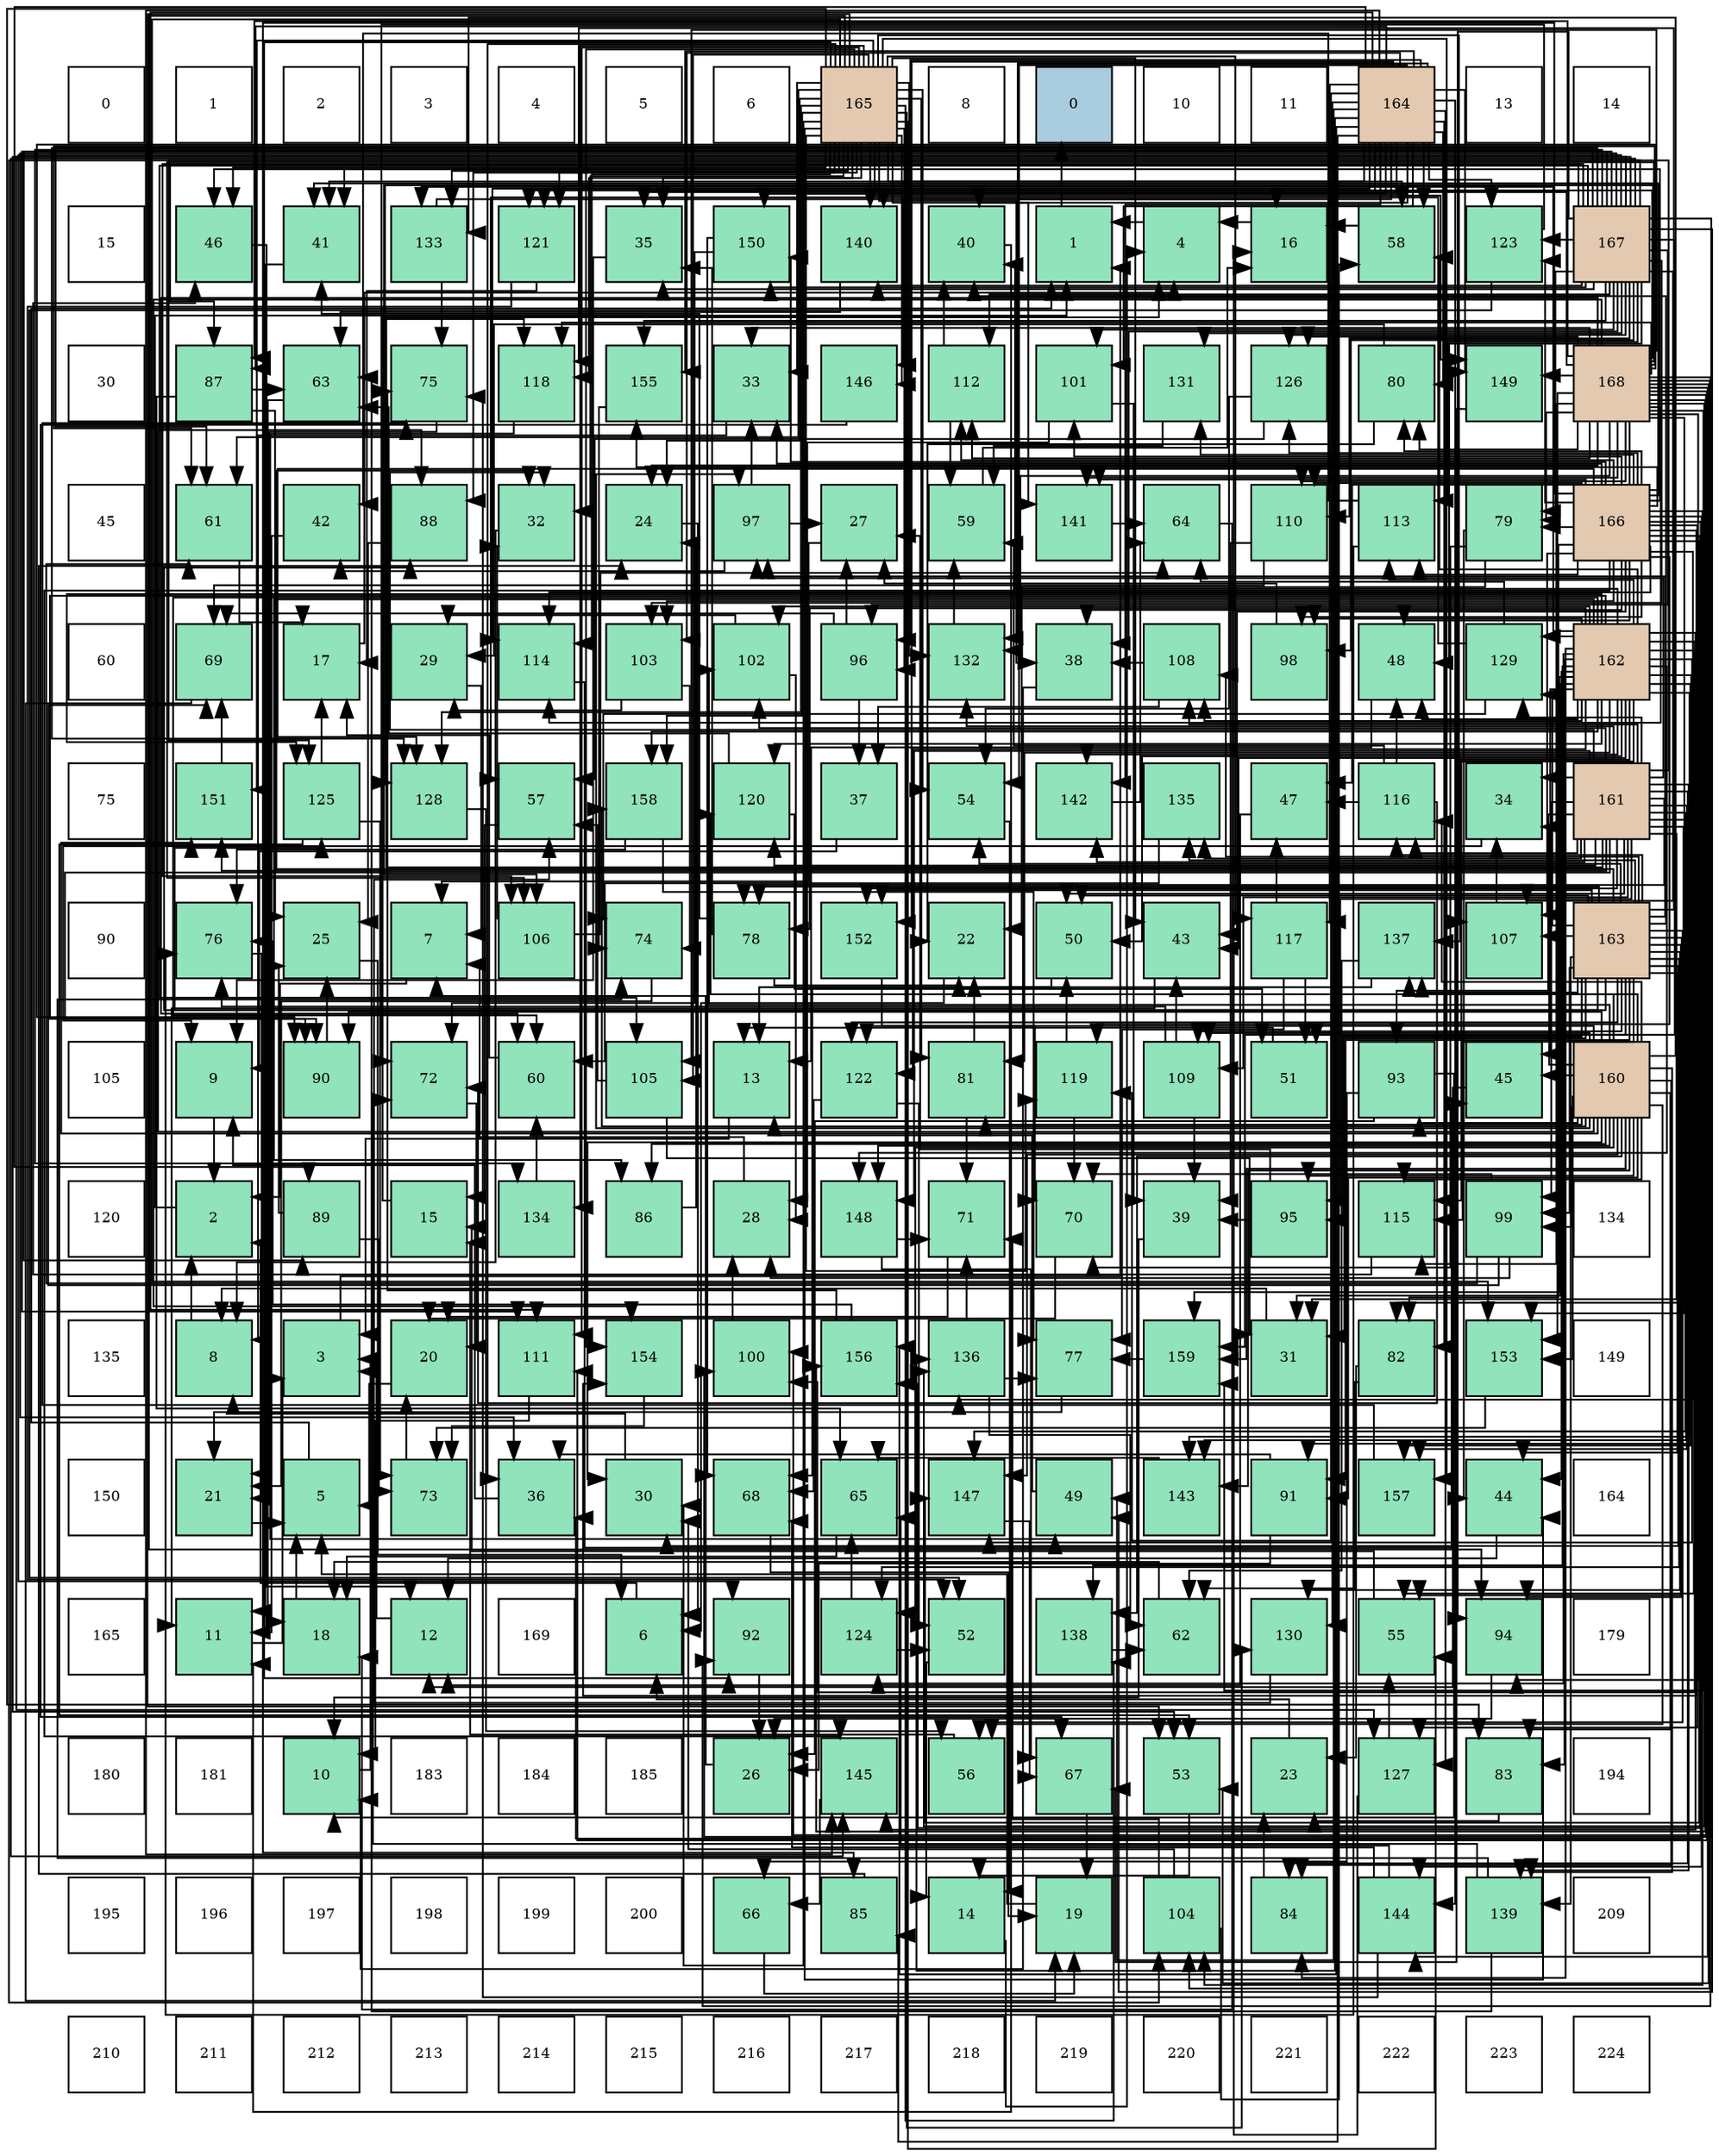 digraph layout{
 rankdir=TB;
 splines=ortho;
 node [style=filled shape=square fixedsize=true width=0.6];
0[label="0", fontsize=8, fillcolor="#ffffff"];
1[label="1", fontsize=8, fillcolor="#ffffff"];
2[label="2", fontsize=8, fillcolor="#ffffff"];
3[label="3", fontsize=8, fillcolor="#ffffff"];
4[label="4", fontsize=8, fillcolor="#ffffff"];
5[label="5", fontsize=8, fillcolor="#ffffff"];
6[label="6", fontsize=8, fillcolor="#ffffff"];
7[label="165", fontsize=8, fillcolor="#e3c9af"];
8[label="8", fontsize=8, fillcolor="#ffffff"];
9[label="0", fontsize=8, fillcolor="#a9ccde"];
10[label="10", fontsize=8, fillcolor="#ffffff"];
11[label="11", fontsize=8, fillcolor="#ffffff"];
12[label="164", fontsize=8, fillcolor="#e3c9af"];
13[label="13", fontsize=8, fillcolor="#ffffff"];
14[label="14", fontsize=8, fillcolor="#ffffff"];
15[label="15", fontsize=8, fillcolor="#ffffff"];
16[label="46", fontsize=8, fillcolor="#91e3bb"];
17[label="41", fontsize=8, fillcolor="#91e3bb"];
18[label="133", fontsize=8, fillcolor="#91e3bb"];
19[label="121", fontsize=8, fillcolor="#91e3bb"];
20[label="35", fontsize=8, fillcolor="#91e3bb"];
21[label="150", fontsize=8, fillcolor="#91e3bb"];
22[label="140", fontsize=8, fillcolor="#91e3bb"];
23[label="40", fontsize=8, fillcolor="#91e3bb"];
24[label="1", fontsize=8, fillcolor="#91e3bb"];
25[label="4", fontsize=8, fillcolor="#91e3bb"];
26[label="16", fontsize=8, fillcolor="#91e3bb"];
27[label="58", fontsize=8, fillcolor="#91e3bb"];
28[label="123", fontsize=8, fillcolor="#91e3bb"];
29[label="167", fontsize=8, fillcolor="#e3c9af"];
30[label="30", fontsize=8, fillcolor="#ffffff"];
31[label="87", fontsize=8, fillcolor="#91e3bb"];
32[label="63", fontsize=8, fillcolor="#91e3bb"];
33[label="75", fontsize=8, fillcolor="#91e3bb"];
34[label="118", fontsize=8, fillcolor="#91e3bb"];
35[label="155", fontsize=8, fillcolor="#91e3bb"];
36[label="33", fontsize=8, fillcolor="#91e3bb"];
37[label="146", fontsize=8, fillcolor="#91e3bb"];
38[label="112", fontsize=8, fillcolor="#91e3bb"];
39[label="101", fontsize=8, fillcolor="#91e3bb"];
40[label="131", fontsize=8, fillcolor="#91e3bb"];
41[label="126", fontsize=8, fillcolor="#91e3bb"];
42[label="80", fontsize=8, fillcolor="#91e3bb"];
43[label="149", fontsize=8, fillcolor="#91e3bb"];
44[label="168", fontsize=8, fillcolor="#e3c9af"];
45[label="45", fontsize=8, fillcolor="#ffffff"];
46[label="61", fontsize=8, fillcolor="#91e3bb"];
47[label="42", fontsize=8, fillcolor="#91e3bb"];
48[label="88", fontsize=8, fillcolor="#91e3bb"];
49[label="32", fontsize=8, fillcolor="#91e3bb"];
50[label="24", fontsize=8, fillcolor="#91e3bb"];
51[label="97", fontsize=8, fillcolor="#91e3bb"];
52[label="27", fontsize=8, fillcolor="#91e3bb"];
53[label="59", fontsize=8, fillcolor="#91e3bb"];
54[label="141", fontsize=8, fillcolor="#91e3bb"];
55[label="64", fontsize=8, fillcolor="#91e3bb"];
56[label="110", fontsize=8, fillcolor="#91e3bb"];
57[label="113", fontsize=8, fillcolor="#91e3bb"];
58[label="79", fontsize=8, fillcolor="#91e3bb"];
59[label="166", fontsize=8, fillcolor="#e3c9af"];
60[label="60", fontsize=8, fillcolor="#ffffff"];
61[label="69", fontsize=8, fillcolor="#91e3bb"];
62[label="17", fontsize=8, fillcolor="#91e3bb"];
63[label="29", fontsize=8, fillcolor="#91e3bb"];
64[label="114", fontsize=8, fillcolor="#91e3bb"];
65[label="103", fontsize=8, fillcolor="#91e3bb"];
66[label="102", fontsize=8, fillcolor="#91e3bb"];
67[label="96", fontsize=8, fillcolor="#91e3bb"];
68[label="132", fontsize=8, fillcolor="#91e3bb"];
69[label="38", fontsize=8, fillcolor="#91e3bb"];
70[label="108", fontsize=8, fillcolor="#91e3bb"];
71[label="98", fontsize=8, fillcolor="#91e3bb"];
72[label="48", fontsize=8, fillcolor="#91e3bb"];
73[label="129", fontsize=8, fillcolor="#91e3bb"];
74[label="162", fontsize=8, fillcolor="#e3c9af"];
75[label="75", fontsize=8, fillcolor="#ffffff"];
76[label="151", fontsize=8, fillcolor="#91e3bb"];
77[label="125", fontsize=8, fillcolor="#91e3bb"];
78[label="128", fontsize=8, fillcolor="#91e3bb"];
79[label="57", fontsize=8, fillcolor="#91e3bb"];
80[label="158", fontsize=8, fillcolor="#91e3bb"];
81[label="120", fontsize=8, fillcolor="#91e3bb"];
82[label="37", fontsize=8, fillcolor="#91e3bb"];
83[label="54", fontsize=8, fillcolor="#91e3bb"];
84[label="142", fontsize=8, fillcolor="#91e3bb"];
85[label="135", fontsize=8, fillcolor="#91e3bb"];
86[label="47", fontsize=8, fillcolor="#91e3bb"];
87[label="116", fontsize=8, fillcolor="#91e3bb"];
88[label="34", fontsize=8, fillcolor="#91e3bb"];
89[label="161", fontsize=8, fillcolor="#e3c9af"];
90[label="90", fontsize=8, fillcolor="#ffffff"];
91[label="76", fontsize=8, fillcolor="#91e3bb"];
92[label="25", fontsize=8, fillcolor="#91e3bb"];
93[label="7", fontsize=8, fillcolor="#91e3bb"];
94[label="106", fontsize=8, fillcolor="#91e3bb"];
95[label="74", fontsize=8, fillcolor="#91e3bb"];
96[label="78", fontsize=8, fillcolor="#91e3bb"];
97[label="152", fontsize=8, fillcolor="#91e3bb"];
98[label="22", fontsize=8, fillcolor="#91e3bb"];
99[label="50", fontsize=8, fillcolor="#91e3bb"];
100[label="43", fontsize=8, fillcolor="#91e3bb"];
101[label="117", fontsize=8, fillcolor="#91e3bb"];
102[label="137", fontsize=8, fillcolor="#91e3bb"];
103[label="107", fontsize=8, fillcolor="#91e3bb"];
104[label="163", fontsize=8, fillcolor="#e3c9af"];
105[label="105", fontsize=8, fillcolor="#ffffff"];
106[label="9", fontsize=8, fillcolor="#91e3bb"];
107[label="90", fontsize=8, fillcolor="#91e3bb"];
108[label="72", fontsize=8, fillcolor="#91e3bb"];
109[label="60", fontsize=8, fillcolor="#91e3bb"];
110[label="105", fontsize=8, fillcolor="#91e3bb"];
111[label="13", fontsize=8, fillcolor="#91e3bb"];
112[label="122", fontsize=8, fillcolor="#91e3bb"];
113[label="81", fontsize=8, fillcolor="#91e3bb"];
114[label="119", fontsize=8, fillcolor="#91e3bb"];
115[label="109", fontsize=8, fillcolor="#91e3bb"];
116[label="51", fontsize=8, fillcolor="#91e3bb"];
117[label="93", fontsize=8, fillcolor="#91e3bb"];
118[label="45", fontsize=8, fillcolor="#91e3bb"];
119[label="160", fontsize=8, fillcolor="#e3c9af"];
120[label="120", fontsize=8, fillcolor="#ffffff"];
121[label="2", fontsize=8, fillcolor="#91e3bb"];
122[label="89", fontsize=8, fillcolor="#91e3bb"];
123[label="15", fontsize=8, fillcolor="#91e3bb"];
124[label="134", fontsize=8, fillcolor="#91e3bb"];
125[label="86", fontsize=8, fillcolor="#91e3bb"];
126[label="28", fontsize=8, fillcolor="#91e3bb"];
127[label="148", fontsize=8, fillcolor="#91e3bb"];
128[label="71", fontsize=8, fillcolor="#91e3bb"];
129[label="70", fontsize=8, fillcolor="#91e3bb"];
130[label="39", fontsize=8, fillcolor="#91e3bb"];
131[label="95", fontsize=8, fillcolor="#91e3bb"];
132[label="115", fontsize=8, fillcolor="#91e3bb"];
133[label="99", fontsize=8, fillcolor="#91e3bb"];
134[label="134", fontsize=8, fillcolor="#ffffff"];
135[label="135", fontsize=8, fillcolor="#ffffff"];
136[label="8", fontsize=8, fillcolor="#91e3bb"];
137[label="3", fontsize=8, fillcolor="#91e3bb"];
138[label="20", fontsize=8, fillcolor="#91e3bb"];
139[label="111", fontsize=8, fillcolor="#91e3bb"];
140[label="154", fontsize=8, fillcolor="#91e3bb"];
141[label="100", fontsize=8, fillcolor="#91e3bb"];
142[label="156", fontsize=8, fillcolor="#91e3bb"];
143[label="136", fontsize=8, fillcolor="#91e3bb"];
144[label="77", fontsize=8, fillcolor="#91e3bb"];
145[label="159", fontsize=8, fillcolor="#91e3bb"];
146[label="31", fontsize=8, fillcolor="#91e3bb"];
147[label="82", fontsize=8, fillcolor="#91e3bb"];
148[label="153", fontsize=8, fillcolor="#91e3bb"];
149[label="149", fontsize=8, fillcolor="#ffffff"];
150[label="150", fontsize=8, fillcolor="#ffffff"];
151[label="21", fontsize=8, fillcolor="#91e3bb"];
152[label="5", fontsize=8, fillcolor="#91e3bb"];
153[label="73", fontsize=8, fillcolor="#91e3bb"];
154[label="36", fontsize=8, fillcolor="#91e3bb"];
155[label="30", fontsize=8, fillcolor="#91e3bb"];
156[label="68", fontsize=8, fillcolor="#91e3bb"];
157[label="65", fontsize=8, fillcolor="#91e3bb"];
158[label="147", fontsize=8, fillcolor="#91e3bb"];
159[label="49", fontsize=8, fillcolor="#91e3bb"];
160[label="143", fontsize=8, fillcolor="#91e3bb"];
161[label="91", fontsize=8, fillcolor="#91e3bb"];
162[label="157", fontsize=8, fillcolor="#91e3bb"];
163[label="44", fontsize=8, fillcolor="#91e3bb"];
164[label="164", fontsize=8, fillcolor="#ffffff"];
165[label="165", fontsize=8, fillcolor="#ffffff"];
166[label="11", fontsize=8, fillcolor="#91e3bb"];
167[label="18", fontsize=8, fillcolor="#91e3bb"];
168[label="12", fontsize=8, fillcolor="#91e3bb"];
169[label="169", fontsize=8, fillcolor="#ffffff"];
170[label="6", fontsize=8, fillcolor="#91e3bb"];
171[label="92", fontsize=8, fillcolor="#91e3bb"];
172[label="124", fontsize=8, fillcolor="#91e3bb"];
173[label="52", fontsize=8, fillcolor="#91e3bb"];
174[label="138", fontsize=8, fillcolor="#91e3bb"];
175[label="62", fontsize=8, fillcolor="#91e3bb"];
176[label="130", fontsize=8, fillcolor="#91e3bb"];
177[label="55", fontsize=8, fillcolor="#91e3bb"];
178[label="94", fontsize=8, fillcolor="#91e3bb"];
179[label="179", fontsize=8, fillcolor="#ffffff"];
180[label="180", fontsize=8, fillcolor="#ffffff"];
181[label="181", fontsize=8, fillcolor="#ffffff"];
182[label="10", fontsize=8, fillcolor="#91e3bb"];
183[label="183", fontsize=8, fillcolor="#ffffff"];
184[label="184", fontsize=8, fillcolor="#ffffff"];
185[label="185", fontsize=8, fillcolor="#ffffff"];
186[label="26", fontsize=8, fillcolor="#91e3bb"];
187[label="145", fontsize=8, fillcolor="#91e3bb"];
188[label="56", fontsize=8, fillcolor="#91e3bb"];
189[label="67", fontsize=8, fillcolor="#91e3bb"];
190[label="53", fontsize=8, fillcolor="#91e3bb"];
191[label="23", fontsize=8, fillcolor="#91e3bb"];
192[label="127", fontsize=8, fillcolor="#91e3bb"];
193[label="83", fontsize=8, fillcolor="#91e3bb"];
194[label="194", fontsize=8, fillcolor="#ffffff"];
195[label="195", fontsize=8, fillcolor="#ffffff"];
196[label="196", fontsize=8, fillcolor="#ffffff"];
197[label="197", fontsize=8, fillcolor="#ffffff"];
198[label="198", fontsize=8, fillcolor="#ffffff"];
199[label="199", fontsize=8, fillcolor="#ffffff"];
200[label="200", fontsize=8, fillcolor="#ffffff"];
201[label="66", fontsize=8, fillcolor="#91e3bb"];
202[label="85", fontsize=8, fillcolor="#91e3bb"];
203[label="14", fontsize=8, fillcolor="#91e3bb"];
204[label="19", fontsize=8, fillcolor="#91e3bb"];
205[label="104", fontsize=8, fillcolor="#91e3bb"];
206[label="84", fontsize=8, fillcolor="#91e3bb"];
207[label="144", fontsize=8, fillcolor="#91e3bb"];
208[label="139", fontsize=8, fillcolor="#91e3bb"];
209[label="209", fontsize=8, fillcolor="#ffffff"];
210[label="210", fontsize=8, fillcolor="#ffffff"];
211[label="211", fontsize=8, fillcolor="#ffffff"];
212[label="212", fontsize=8, fillcolor="#ffffff"];
213[label="213", fontsize=8, fillcolor="#ffffff"];
214[label="214", fontsize=8, fillcolor="#ffffff"];
215[label="215", fontsize=8, fillcolor="#ffffff"];
216[label="216", fontsize=8, fillcolor="#ffffff"];
217[label="217", fontsize=8, fillcolor="#ffffff"];
218[label="218", fontsize=8, fillcolor="#ffffff"];
219[label="219", fontsize=8, fillcolor="#ffffff"];
220[label="220", fontsize=8, fillcolor="#ffffff"];
221[label="221", fontsize=8, fillcolor="#ffffff"];
222[label="222", fontsize=8, fillcolor="#ffffff"];
223[label="223", fontsize=8, fillcolor="#ffffff"];
224[label="224", fontsize=8, fillcolor="#ffffff"];
edge [constraint=false, style=vis];24 -> 9;
121 -> 24;
137 -> 24;
25 -> 24;
152 -> 24;
170 -> 121;
93 -> 121;
136 -> 121;
106 -> 121;
182 -> 137;
166 -> 137;
168 -> 137;
111 -> 137;
203 -> 25;
123 -> 25;
26 -> 25;
62 -> 25;
167 -> 152;
204 -> 152;
138 -> 152;
151 -> 152;
98 -> 170;
191 -> 170;
50 -> 170;
92 -> 170;
186 -> 93;
52 -> 93;
126 -> 93;
63 -> 93;
155 -> 136;
146 -> 136;
49 -> 136;
36 -> 136;
88 -> 106;
20 -> 106;
154 -> 106;
82 -> 106;
69 -> 182;
130 -> 182;
23 -> 166;
17 -> 166;
47 -> 166;
100 -> 166;
163 -> 168;
118 -> 168;
16 -> 168;
86 -> 168;
72 -> 111;
159 -> 111;
99 -> 111;
116 -> 111;
173 -> 203;
190 -> 203;
83 -> 203;
177 -> 123;
188 -> 123;
79 -> 123;
27 -> 26;
53 -> 26;
109 -> 62;
46 -> 62;
175 -> 167;
32 -> 167;
55 -> 167;
157 -> 167;
201 -> 204;
189 -> 204;
156 -> 204;
61 -> 204;
129 -> 138;
128 -> 138;
108 -> 138;
153 -> 138;
95 -> 151;
33 -> 151;
91 -> 151;
144 -> 151;
96 -> 98;
96 -> 20;
96 -> 17;
58 -> 98;
58 -> 163;
58 -> 129;
42 -> 98;
42 -> 63;
113 -> 98;
113 -> 128;
147 -> 191;
147 -> 175;
193 -> 191;
206 -> 191;
202 -> 50;
125 -> 50;
31 -> 92;
31 -> 32;
31 -> 157;
48 -> 92;
122 -> 92;
122 -> 153;
107 -> 92;
161 -> 186;
161 -> 154;
171 -> 186;
117 -> 182;
117 -> 186;
117 -> 201;
178 -> 186;
131 -> 52;
131 -> 130;
67 -> 52;
67 -> 82;
67 -> 61;
51 -> 52;
51 -> 36;
51 -> 47;
71 -> 52;
133 -> 126;
133 -> 46;
133 -> 61;
133 -> 129;
141 -> 126;
39 -> 126;
39 -> 130;
66 -> 126;
66 -> 63;
65 -> 63;
65 -> 95;
205 -> 155;
205 -> 27;
205 -> 128;
110 -> 146;
110 -> 79;
94 -> 49;
94 -> 55;
103 -> 88;
70 -> 82;
70 -> 69;
115 -> 130;
115 -> 100;
115 -> 91;
56 -> 130;
56 -> 61;
139 -> 182;
38 -> 23;
38 -> 53;
57 -> 47;
57 -> 91;
64 -> 118;
132 -> 16;
87 -> 86;
87 -> 72;
87 -> 53;
87 -> 108;
101 -> 86;
101 -> 116;
101 -> 144;
34 -> 159;
114 -> 99;
114 -> 129;
81 -> 116;
81 -> 32;
19 -> 62;
19 -> 173;
112 -> 173;
112 -> 156;
28 -> 173;
28 -> 108;
172 -> 173;
172 -> 157;
77 -> 62;
77 -> 190;
77 -> 153;
41 -> 83;
41 -> 79;
192 -> 26;
192 -> 177;
78 -> 188;
73 -> 79;
73 -> 55;
73 -> 95;
176 -> 79;
40 -> 53;
68 -> 53;
18 -> 26;
18 -> 33;
124 -> 109;
85 -> 109;
143 -> 175;
143 -> 128;
143 -> 144;
102 -> 175;
102 -> 156;
174 -> 175;
208 -> 32;
208 -> 108;
208 -> 95;
22 -> 32;
54 -> 55;
84 -> 55;
160 -> 157;
207 -> 157;
207 -> 156;
207 -> 33;
187 -> 201;
37 -> 189;
158 -> 189;
127 -> 189;
127 -> 128;
43 -> 189;
21 -> 156;
21 -> 108;
76 -> 61;
97 -> 129;
148 -> 153;
140 -> 153;
35 -> 95;
142 -> 33;
142 -> 91;
162 -> 33;
80 -> 91;
80 -> 144;
145 -> 144;
119 -> 155;
119 -> 88;
119 -> 118;
119 -> 188;
119 -> 113;
119 -> 193;
119 -> 206;
119 -> 125;
119 -> 48;
119 -> 107;
119 -> 161;
119 -> 117;
119 -> 131;
119 -> 51;
119 -> 133;
119 -> 66;
119 -> 115;
119 -> 132;
119 -> 87;
119 -> 81;
119 -> 112;
119 -> 172;
119 -> 18;
119 -> 102;
119 -> 174;
119 -> 208;
119 -> 160;
119 -> 158;
119 -> 127;
119 -> 76;
119 -> 148;
119 -> 80;
119 -> 145;
89 -> 146;
89 -> 49;
89 -> 88;
89 -> 99;
89 -> 96;
89 -> 206;
89 -> 107;
89 -> 117;
89 -> 131;
89 -> 51;
89 -> 133;
89 -> 66;
89 -> 70;
89 -> 115;
89 -> 87;
89 -> 34;
89 -> 81;
89 -> 77;
89 -> 73;
89 -> 68;
89 -> 85;
89 -> 208;
89 -> 84;
89 -> 160;
89 -> 158;
89 -> 127;
89 -> 76;
89 -> 97;
89 -> 148;
89 -> 162;
74 -> 146;
74 -> 23;
74 -> 100;
74 -> 163;
74 -> 118;
74 -> 72;
74 -> 99;
74 -> 177;
74 -> 27;
74 -> 109;
74 -> 96;
74 -> 113;
74 -> 193;
74 -> 206;
74 -> 125;
74 -> 107;
74 -> 161;
74 -> 71;
74 -> 141;
74 -> 66;
74 -> 70;
74 -> 57;
74 -> 132;
74 -> 81;
74 -> 112;
74 -> 172;
74 -> 77;
74 -> 73;
74 -> 18;
74 -> 102;
74 -> 174;
74 -> 84;
74 -> 160;
74 -> 187;
74 -> 158;
74 -> 127;
74 -> 162;
74 -> 80;
74 -> 145;
104 -> 155;
104 -> 146;
104 -> 49;
104 -> 23;
104 -> 163;
104 -> 99;
104 -> 83;
104 -> 177;
104 -> 188;
104 -> 96;
104 -> 48;
104 -> 161;
104 -> 178;
104 -> 131;
104 -> 51;
104 -> 133;
104 -> 103;
104 -> 70;
104 -> 115;
104 -> 132;
104 -> 87;
104 -> 34;
104 -> 112;
104 -> 172;
104 -> 77;
104 -> 73;
104 -> 176;
104 -> 85;
104 -> 102;
104 -> 208;
104 -> 97;
104 -> 145;
12 -> 23;
12 -> 17;
12 -> 159;
12 -> 83;
12 -> 27;
12 -> 42;
12 -> 147;
12 -> 202;
12 -> 31;
12 -> 122;
12 -> 67;
12 -> 39;
12 -> 65;
12 -> 139;
12 -> 64;
12 -> 101;
12 -> 114;
12 -> 19;
12 -> 28;
12 -> 192;
12 -> 176;
12 -> 68;
12 -> 143;
12 -> 22;
12 -> 84;
12 -> 207;
12 -> 187;
12 -> 37;
12 -> 43;
12 -> 21;
12 -> 97;
12 -> 35;
12 -> 142;
7 -> 50;
7 -> 155;
7 -> 49;
7 -> 36;
7 -> 20;
7 -> 154;
7 -> 69;
7 -> 17;
7 -> 100;
7 -> 163;
7 -> 16;
7 -> 190;
7 -> 83;
7 -> 177;
7 -> 27;
7 -> 46;
7 -> 113;
7 -> 193;
7 -> 48;
7 -> 171;
7 -> 178;
7 -> 67;
7 -> 110;
7 -> 103;
7 -> 139;
7 -> 64;
7 -> 101;
7 -> 34;
7 -> 114;
7 -> 19;
7 -> 78;
7 -> 176;
7 -> 68;
7 -> 18;
7 -> 124;
7 -> 174;
7 -> 22;
7 -> 54;
7 -> 37;
7 -> 43;
7 -> 76;
7 -> 148;
7 -> 140;
7 -> 162;
7 -> 80;
59 -> 36;
59 -> 154;
59 -> 69;
59 -> 17;
59 -> 100;
59 -> 16;
59 -> 72;
59 -> 58;
59 -> 42;
59 -> 147;
59 -> 202;
59 -> 71;
59 -> 39;
59 -> 65;
59 -> 205;
59 -> 94;
59 -> 103;
59 -> 56;
59 -> 38;
59 -> 57;
59 -> 64;
59 -> 114;
59 -> 28;
59 -> 41;
59 -> 192;
59 -> 78;
59 -> 40;
59 -> 143;
59 -> 54;
59 -> 207;
59 -> 187;
59 -> 158;
59 -> 21;
59 -> 140;
59 -> 35;
59 -> 142;
29 -> 20;
29 -> 154;
29 -> 69;
29 -> 72;
29 -> 159;
29 -> 116;
29 -> 190;
29 -> 46;
29 -> 58;
29 -> 31;
29 -> 122;
29 -> 171;
29 -> 178;
29 -> 67;
29 -> 71;
29 -> 141;
29 -> 39;
29 -> 65;
29 -> 205;
29 -> 110;
29 -> 94;
29 -> 103;
29 -> 56;
29 -> 139;
29 -> 38;
29 -> 57;
29 -> 28;
29 -> 41;
29 -> 192;
29 -> 78;
29 -> 40;
29 -> 124;
29 -> 22;
29 -> 187;
29 -> 21;
29 -> 35;
44 -> 50;
44 -> 36;
44 -> 20;
44 -> 86;
44 -> 190;
44 -> 109;
44 -> 46;
44 -> 58;
44 -> 42;
44 -> 147;
44 -> 31;
44 -> 107;
44 -> 171;
44 -> 178;
44 -> 141;
44 -> 205;
44 -> 110;
44 -> 94;
44 -> 56;
44 -> 139;
44 -> 38;
44 -> 64;
44 -> 132;
44 -> 34;
44 -> 19;
44 -> 41;
44 -> 78;
44 -> 68;
44 -> 143;
44 -> 54;
44 -> 207;
44 -> 43;
44 -> 148;
44 -> 140;
44 -> 142;
44 -> 145;
edge [constraint=true, style=invis];
0 -> 15 -> 30 -> 45 -> 60 -> 75 -> 90 -> 105 -> 120 -> 135 -> 150 -> 165 -> 180 -> 195 -> 210;
1 -> 16 -> 31 -> 46 -> 61 -> 76 -> 91 -> 106 -> 121 -> 136 -> 151 -> 166 -> 181 -> 196 -> 211;
2 -> 17 -> 32 -> 47 -> 62 -> 77 -> 92 -> 107 -> 122 -> 137 -> 152 -> 167 -> 182 -> 197 -> 212;
3 -> 18 -> 33 -> 48 -> 63 -> 78 -> 93 -> 108 -> 123 -> 138 -> 153 -> 168 -> 183 -> 198 -> 213;
4 -> 19 -> 34 -> 49 -> 64 -> 79 -> 94 -> 109 -> 124 -> 139 -> 154 -> 169 -> 184 -> 199 -> 214;
5 -> 20 -> 35 -> 50 -> 65 -> 80 -> 95 -> 110 -> 125 -> 140 -> 155 -> 170 -> 185 -> 200 -> 215;
6 -> 21 -> 36 -> 51 -> 66 -> 81 -> 96 -> 111 -> 126 -> 141 -> 156 -> 171 -> 186 -> 201 -> 216;
7 -> 22 -> 37 -> 52 -> 67 -> 82 -> 97 -> 112 -> 127 -> 142 -> 157 -> 172 -> 187 -> 202 -> 217;
8 -> 23 -> 38 -> 53 -> 68 -> 83 -> 98 -> 113 -> 128 -> 143 -> 158 -> 173 -> 188 -> 203 -> 218;
9 -> 24 -> 39 -> 54 -> 69 -> 84 -> 99 -> 114 -> 129 -> 144 -> 159 -> 174 -> 189 -> 204 -> 219;
10 -> 25 -> 40 -> 55 -> 70 -> 85 -> 100 -> 115 -> 130 -> 145 -> 160 -> 175 -> 190 -> 205 -> 220;
11 -> 26 -> 41 -> 56 -> 71 -> 86 -> 101 -> 116 -> 131 -> 146 -> 161 -> 176 -> 191 -> 206 -> 221;
12 -> 27 -> 42 -> 57 -> 72 -> 87 -> 102 -> 117 -> 132 -> 147 -> 162 -> 177 -> 192 -> 207 -> 222;
13 -> 28 -> 43 -> 58 -> 73 -> 88 -> 103 -> 118 -> 133 -> 148 -> 163 -> 178 -> 193 -> 208 -> 223;
14 -> 29 -> 44 -> 59 -> 74 -> 89 -> 104 -> 119 -> 134 -> 149 -> 164 -> 179 -> 194 -> 209 -> 224;
rank = same {0 -> 1 -> 2 -> 3 -> 4 -> 5 -> 6 -> 7 -> 8 -> 9 -> 10 -> 11 -> 12 -> 13 -> 14};
rank = same {15 -> 16 -> 17 -> 18 -> 19 -> 20 -> 21 -> 22 -> 23 -> 24 -> 25 -> 26 -> 27 -> 28 -> 29};
rank = same {30 -> 31 -> 32 -> 33 -> 34 -> 35 -> 36 -> 37 -> 38 -> 39 -> 40 -> 41 -> 42 -> 43 -> 44};
rank = same {45 -> 46 -> 47 -> 48 -> 49 -> 50 -> 51 -> 52 -> 53 -> 54 -> 55 -> 56 -> 57 -> 58 -> 59};
rank = same {60 -> 61 -> 62 -> 63 -> 64 -> 65 -> 66 -> 67 -> 68 -> 69 -> 70 -> 71 -> 72 -> 73 -> 74};
rank = same {75 -> 76 -> 77 -> 78 -> 79 -> 80 -> 81 -> 82 -> 83 -> 84 -> 85 -> 86 -> 87 -> 88 -> 89};
rank = same {90 -> 91 -> 92 -> 93 -> 94 -> 95 -> 96 -> 97 -> 98 -> 99 -> 100 -> 101 -> 102 -> 103 -> 104};
rank = same {105 -> 106 -> 107 -> 108 -> 109 -> 110 -> 111 -> 112 -> 113 -> 114 -> 115 -> 116 -> 117 -> 118 -> 119};
rank = same {120 -> 121 -> 122 -> 123 -> 124 -> 125 -> 126 -> 127 -> 128 -> 129 -> 130 -> 131 -> 132 -> 133 -> 134};
rank = same {135 -> 136 -> 137 -> 138 -> 139 -> 140 -> 141 -> 142 -> 143 -> 144 -> 145 -> 146 -> 147 -> 148 -> 149};
rank = same {150 -> 151 -> 152 -> 153 -> 154 -> 155 -> 156 -> 157 -> 158 -> 159 -> 160 -> 161 -> 162 -> 163 -> 164};
rank = same {165 -> 166 -> 167 -> 168 -> 169 -> 170 -> 171 -> 172 -> 173 -> 174 -> 175 -> 176 -> 177 -> 178 -> 179};
rank = same {180 -> 181 -> 182 -> 183 -> 184 -> 185 -> 186 -> 187 -> 188 -> 189 -> 190 -> 191 -> 192 -> 193 -> 194};
rank = same {195 -> 196 -> 197 -> 198 -> 199 -> 200 -> 201 -> 202 -> 203 -> 204 -> 205 -> 206 -> 207 -> 208 -> 209};
rank = same {210 -> 211 -> 212 -> 213 -> 214 -> 215 -> 216 -> 217 -> 218 -> 219 -> 220 -> 221 -> 222 -> 223 -> 224};
}